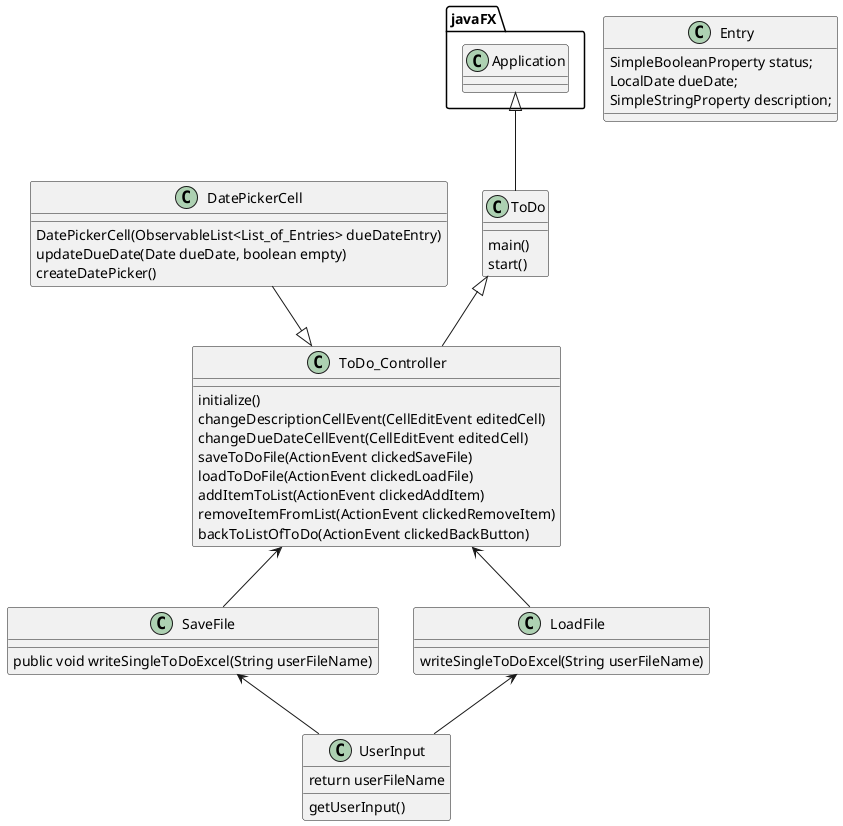 @startuml
'https://plantuml.com/class-diagram

class ToDo {
    main()
    start()
}

class ToDo_Controller
{
    initialize()
    changeDescriptionCellEvent(CellEditEvent editedCell)
    changeDueDateCellEvent(CellEditEvent editedCell)
    saveToDoFile(ActionEvent clickedSaveFile)
    loadToDoFile(ActionEvent clickedLoadFile)
    addItemToList(ActionEvent clickedAddItem)
    removeItemFromList(ActionEvent clickedRemoveItem)
    backToListOfToDo(ActionEvent clickedBackButton)

}
class UserInput
{
    getUserInput()
        return userFileName
}

class SaveFile
{
    public void writeSingleToDoExcel(String userFileName)
}

class LoadFile
{
    writeSingleToDoExcel(String userFileName)
}

class Entry
{
        SimpleBooleanProperty status;
        LocalDate dueDate;
        SimpleStringProperty description;
}

class DatePickerCell
{
    DatePickerCell(ObservableList<List_of_Entries> dueDateEntry)
    updateDueDate(Date dueDate, boolean empty)
    createDatePicker()
}


javaFX.Application <|-- ToDo

ToDo <|-- ToDo_Controller


SaveFile <-- UserInput
LoadFile <-- UserInput


ToDo_Controller <-- SaveFile
ToDo_Controller <-- LoadFile

DatePickerCell --|> ToDo_Controller



@enduml
